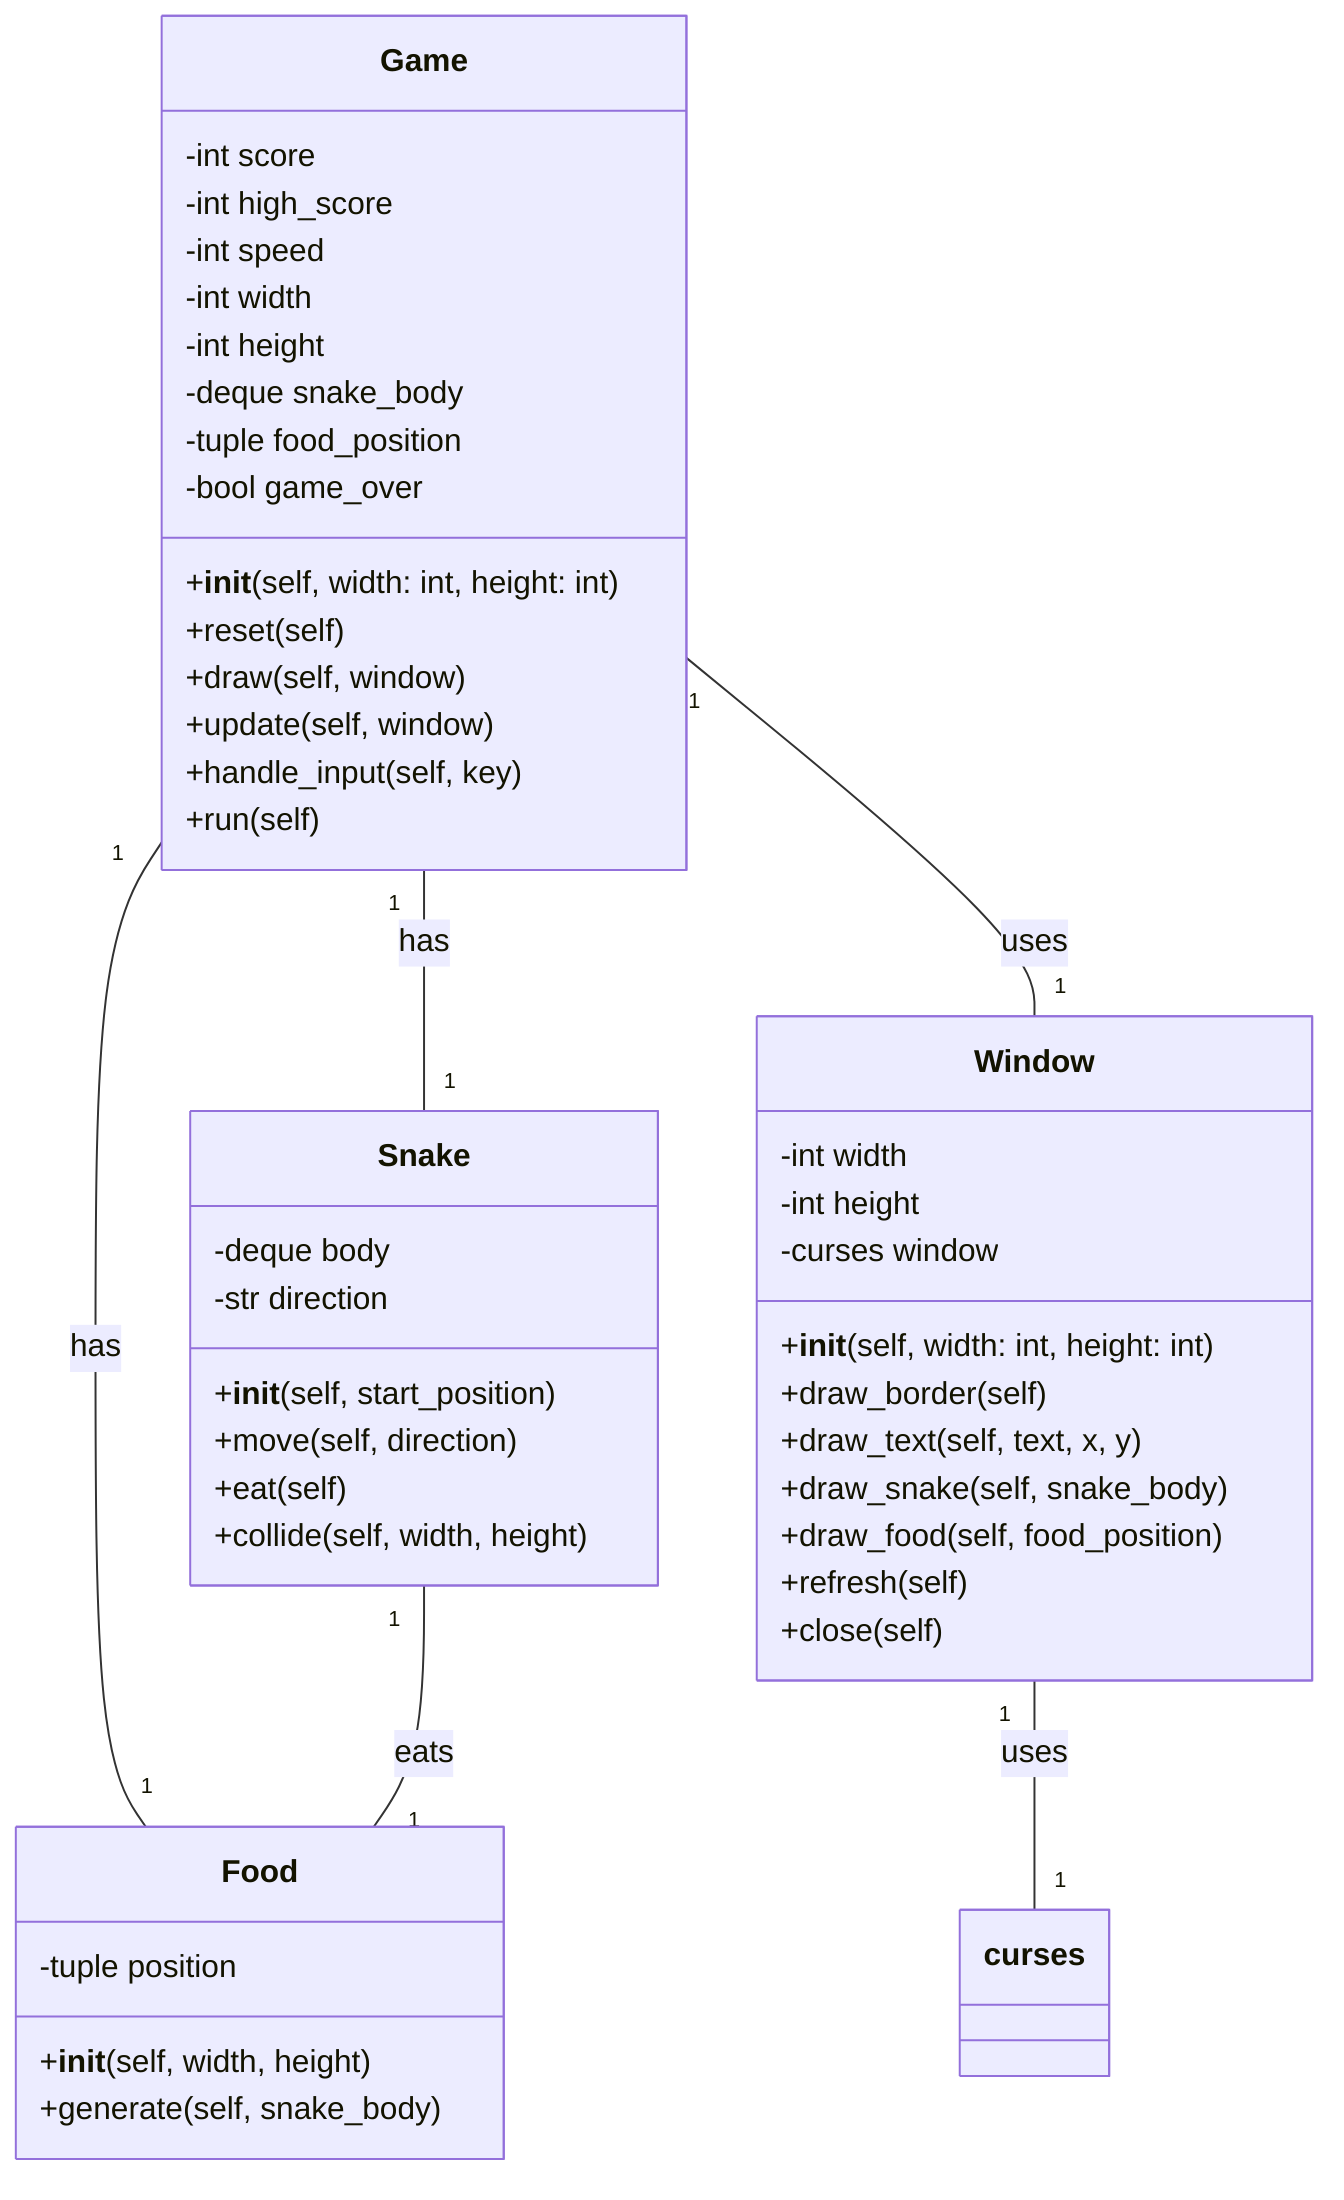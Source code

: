 classDiagram
    class Game {
        -int score
        -int high_score
        -int speed
        -int width
        -int height
        -deque snake_body
        -tuple food_position
        -bool game_over
        +__init__(self, width: int, height: int)
        +reset(self)
        +draw(self, window)
        +update(self, window)
        +handle_input(self, key)
        +run(self)
    }

    class Snake {
        -deque body
        -str direction
        +__init__(self, start_position)
        +move(self, direction)
        +eat(self)
        +collide(self, width, height)
    }

    class Food {
        -tuple position
        +__init__(self, width, height)
        +generate(self, snake_body)
    }

    class Window {
        -int width
        -int height
        -curses window
        +__init__(self, width: int, height: int)
        +draw_border(self)
        +draw_text(self, text, x, y)
        +draw_snake(self, snake_body)
        +draw_food(self, food_position)
        +refresh(self)
        +close(self)
    }

    Game "1" -- "1" Snake: has
    Game "1" -- "1" Food: has
    Game "1" -- "1" Window: uses
    Snake "1" -- "1" Food: eats
    Window "1" -- "1" curses: uses